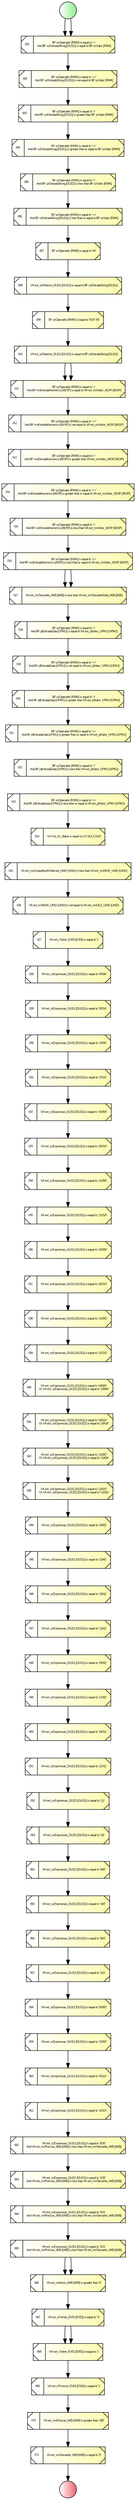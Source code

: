 digraph R {
    nodeini [
            shape=circle,
            style="filled",
            fillcolor="white:lightgreen",
            label=""
            ]
    node001 [
            fontname="Arial",
            fontsize=6,
            shape=record,
            style="diagonals,filled",
            fillcolor="white:#fbfbb1"
            label="001|{BF szOperador [RMK] is equal to '='\nAnd BF szEntradaString [DL011] is equal to BF szValor [RMK]}"
            ]
    node002 [
            fontname="Arial",
            fontsize=6,
            shape=record,
            style="diagonals,filled",
            fillcolor="white:#fbfbb1"
            label="002|{BF szOperador [RMK] is equal to '\<\>'\nAnd BF szEntradaString [DL011] is not equal to BF szValor [RMK]}"
            ]
    node003 [
            fontname="Arial",
            fontsize=6,
            shape=record,
            style="diagonals,filled",
            fillcolor="white:#fbfbb1"
            label="003|{BF szOperador [RMK] is equal to '\>'\nAnd BF szEntradaString [DL011] is greater than BF szValor [RMK]}"
            ]
    node004 [
            fontname="Arial",
            fontsize=6,
            shape=record,
            style="diagonals,filled",
            fillcolor="white:#fbfbb1"
            label="004|{BF szOperador [RMK] is equal to '\>='\nAnd BF szEntradaString [DL011] is greater than or equal to BF szValor [RMK]}"
            ]
    node005 [
            fontname="Arial",
            fontsize=6,
            shape=record,
            style="diagonals,filled",
            fillcolor="white:#fbfbb1"
            label="005|{BF szOperador [RMK] is equal to '\<'\nAnd BF szEntradaString [DL011] is less than BF szValor [RMK]}"
            ]
    node006 [
            fontname="Arial",
            fontsize=6,
            shape=record,
            style="diagonals,filled",
            fillcolor="white:#fbfbb1"
            label="006|{BF szOperador [RMK] is equal to '\<='\nAnd BF szEntradaString [DL011] is less than or equal to BF szValor [RMK]}"
            ]
    node007 [
            fontname="Arial",
            fontsize=6,
            shape=record,
            style="diagonals,filled",
            fillcolor="white:#fbfbb1"
            label="007|{BF szOperador [RMK] is equal to 'IN'}"
            ]
    node008 [
            fontname="Arial",
            fontsize=6,
            shape=record,
            style="diagonals,filled",
            fillcolor="white:#fbfbb1"
            label="008|{VA evt_szRetorno_DL011 [DL011] is equal to BF szEntradaString [DL011]}"
            ]
    node009 [
            fontname="Arial",
            fontsize=6,
            shape=record,
            style="diagonals,filled",
            fillcolor="white:#fbfbb1"
            label="009|{BF szOperador [RMK] is equal to 'NOT IN'}"
            ]
    node010 [
            fontname="Arial",
            fontsize=6,
            shape=record,
            style="diagonals,filled",
            fillcolor="white:#fbfbb1"
            label="010|{VA evt_szRetorno_DL011 [DL011] is equal to BF szEntradaString [DL011]}"
            ]
    node011 [
            fontname="Arial",
            fontsize=6,
            shape=record,
            style="diagonals,filled",
            fillcolor="white:#fbfbb1"
            label="011|{BF szOperador [RMK] is equal to '='\nAnd BF mnEntradaNumerico [AEXP] is equal to VA evt_mnValor_AEXP [AEXP]}"
            ]
    node012 [
            fontname="Arial",
            fontsize=6,
            shape=record,
            style="diagonals,filled",
            fillcolor="white:#fbfbb1"
            label="012|{BF szOperador [RMK] is equal to '\<\>'\nAnd BF mnEntradaNumerico [AEXP] is not equal to VA evt_mnValor_AEXP [AEXP]}"
            ]
    node013 [
            fontname="Arial",
            fontsize=6,
            shape=record,
            style="diagonals,filled",
            fillcolor="white:#fbfbb1"
            label="013|{BF szOperador [RMK] is equal to '\>'\nAnd BF mnEntradaNumerico [AEXP] is greater than VA evt_mnValor_AEXP [AEXP]}"
            ]
    node014 [
            fontname="Arial",
            fontsize=6,
            shape=record,
            style="diagonals,filled",
            fillcolor="white:#fbfbb1"
            label="014|{BF szOperador [RMK] is equal to '\>='\nAnd BF mnEntradaNumerico [AEXP] is greater than or equal to VA evt_mnValor_AEXP [AEXP]}"
            ]
    node015 [
            fontname="Arial",
            fontsize=6,
            shape=record,
            style="diagonals,filled",
            fillcolor="white:#fbfbb1"
            label="015|{BF szOperador [RMK] is equal to '\<'\nAnd BF mnEntradaNumerico [AEXP] is less than VA evt_mnValor_AEXP [AEXP]}"
            ]
    node016 [
            fontname="Arial",
            fontsize=6,
            shape=record,
            style="diagonals,filled",
            fillcolor="white:#fbfbb1"
            label="016|{BF szOperador [RMK] is equal to '\<='\nAnd BF mnEntradaNumerico [AEXP] is less than or equal to VA evt_mnValor_AEXP [AEXP]}"
            ]
    node017 [
            fontname="Arial",
            fontsize=6,
            shape=record,
            style="diagonals,filled",
            fillcolor="white:#fbfbb1"
            label="017|{VA evt_mnTamanho_IA05 [IA05] is less than VA evt_mnTamanhoData_IA05 [IA05]}"
            ]
    node018 [
            fontname="Arial",
            fontsize=6,
            shape=record,
            style="diagonals,filled",
            fillcolor="white:#fbfbb1"
            label="018|{BF szOperador [RMK] is equal to '='\nAnd BF jdEntradaData [UPMJ] is equal to VA evt_jdValor_UPMJ [UPMJ]}"
            ]
    node019 [
            fontname="Arial",
            fontsize=6,
            shape=record,
            style="diagonals,filled",
            fillcolor="white:#fbfbb1"
            label="019|{BF szOperador [RMK] is equal to '\<\>'\nAnd BF jdEntradaData [UPMJ] is not equal to VA evt_jdValor_UPMJ [UPMJ]}"
            ]
    node020 [
            fontname="Arial",
            fontsize=6,
            shape=record,
            style="diagonals,filled",
            fillcolor="white:#fbfbb1"
            label="020|{BF szOperador [RMK] is equal to '\>'\nAnd BF jdEntradaData [UPMJ] is greater than VA evt_jdValor_UPMJ [UPMJ]}"
            ]
    node021 [
            fontname="Arial",
            fontsize=6,
            shape=record,
            style="diagonals,filled",
            fillcolor="white:#fbfbb1"
            label="021|{BF szOperador [RMK] is equal to '\>='\nAnd BF jdEntradaData [UPMJ] is greater than or equal to VA evt_jdValor_UPMJ [UPMJ]}"
            ]
    node022 [
            fontname="Arial",
            fontsize=6,
            shape=record,
            style="diagonals,filled",
            fillcolor="white:#fbfbb1"
            label="022|{BF szOperador [RMK] is equal to '\<'\nAnd BF jdEntradaData [UPMJ] is less than VA evt_jdValor_UPMJ [UPMJ]}"
            ]
    node023 [
            fontname="Arial",
            fontsize=6,
            shape=record,
            style="diagonals,filled",
            fillcolor="white:#fbfbb1"
            label="023|{BF szOperador [RMK] is equal to '\<='\nAnd BF jdEntradaData [UPMJ] is less than or equal to VA evt_jdValor_UPMJ [UPMJ]}"
            ]
    node024 [
            fontname="Arial",
            fontsize=6,
            shape=record,
            style="diagonals,filled",
            fillcolor="white:#fbfbb1"
            label="024|{SV File_IO_Status is equal to CO SUCCESS}"
            ]
    node025 [
            fontname="Arial",
            fontsize=6,
            shape=record,
            style="diagonals,filled",
            fillcolor="white:#fbfbb1"
            label="025|{VA evt_mnUniqueKeyIDInternal_UKID [UKID] is less than VA evt_mnNEW_UKID [UKID]}"
            ]
    node026 [
            fontname="Arial",
            fontsize=6,
            shape=record,
            style="diagonals,filled",
            fillcolor="white:#fbfbb1"
            label="026|{VA evt_mnNEW_UKID [UKID] is not equal to VA evt_mnOLD_UKID [UKID]}"
            ]
    node027 [
            fontname="Arial",
            fontsize=6,
            shape=record,
            style="diagonals,filled",
            fillcolor="white:#fbfbb1"
            label="027|{VA evt_cToken_EV01 [EV01] is equal to '('}"
            ]
    node028 [
            fontname="Arial",
            fontsize=6,
            shape=record,
            style="diagonals,filled",
            fillcolor="white:#fbfbb1"
            label="028|{VA evt_szExpressao_DL011 [DL011] is equal to '0O0A'}"
            ]
    node029 [
            fontname="Arial",
            fontsize=6,
            shape=record,
            style="diagonals,filled",
            fillcolor="white:#fbfbb1"
            label="029|{VA evt_szExpressao_DL011 [DL011] is equal to '0O1A'}"
            ]
    node030 [
            fontname="Arial",
            fontsize=6,
            shape=record,
            style="diagonals,filled",
            fillcolor="white:#fbfbb1"
            label="030|{VA evt_szExpressao_DL011 [DL011] is equal to '1O0A'}"
            ]
    node031 [
            fontname="Arial",
            fontsize=6,
            shape=record,
            style="diagonals,filled",
            fillcolor="white:#fbfbb1"
            label="031|{VA evt_szExpressao_DL011 [DL011] is equal to '1O1A'}"
            ]
    node032 [
            fontname="Arial",
            fontsize=6,
            shape=record,
            style="diagonals,filled",
            fillcolor="white:#fbfbb1"
            label="032|{VA evt_szExpressao_DL011 [DL011] is equal to '(0O0A'}"
            ]
    node033 [
            fontname="Arial",
            fontsize=6,
            shape=record,
            style="diagonals,filled",
            fillcolor="white:#fbfbb1"
            label="033|{VA evt_szExpressao_DL011 [DL011] is equal to '(0O1A'}"
            ]
    node034 [
            fontname="Arial",
            fontsize=6,
            shape=record,
            style="diagonals,filled",
            fillcolor="white:#fbfbb1"
            label="034|{VA evt_szExpressao_DL011 [DL011] is equal to '(1O0A'}"
            ]
    node035 [
            fontname="Arial",
            fontsize=6,
            shape=record,
            style="diagonals,filled",
            fillcolor="white:#fbfbb1"
            label="035|{VA evt_szExpressao_DL011 [DL011] is equal to '(1O1A'}"
            ]
    node036 [
            fontname="Arial",
            fontsize=6,
            shape=record,
            style="diagonals,filled",
            fillcolor="white:#fbfbb1"
            label="036|{VA evt_szExpressao_DL011 [DL011] is equal to '(0O0O'}"
            ]
    node037 [
            fontname="Arial",
            fontsize=6,
            shape=record,
            style="diagonals,filled",
            fillcolor="white:#fbfbb1"
            label="037|{VA evt_szExpressao_DL011 [DL011] is equal to '(0O1O'}"
            ]
    node038 [
            fontname="Arial",
            fontsize=6,
            shape=record,
            style="diagonals,filled",
            fillcolor="white:#fbfbb1"
            label="038|{VA evt_szExpressao_DL011 [DL011] is equal to '(1O0O'}"
            ]
    node039 [
            fontname="Arial",
            fontsize=6,
            shape=record,
            style="diagonals,filled",
            fillcolor="white:#fbfbb1"
            label="039|{VA evt_szExpressao_DL011 [DL011] is equal to '(1O1O'}"
            ]
    node040 [
            fontname="Arial",
            fontsize=6,
            shape=record,
            style="diagonals,filled",
            fillcolor="white:#fbfbb1"
            label="040|{VA evt_szExpressao_DL011 [DL011] is equal to '(0A0O'\nOr VA evt_szExpressao_DL011 [DL011] is equal to '(0A0A'}"
            ]
    node041 [
            fontname="Arial",
            fontsize=6,
            shape=record,
            style="diagonals,filled",
            fillcolor="white:#fbfbb1"
            label="041|{VA evt_szExpressao_DL011 [DL011] is equal to '(0A1O'\nOr VA evt_szExpressao_DL011 [DL011] is equal to '(0A1A'}"
            ]
    node042 [
            fontname="Arial",
            fontsize=6,
            shape=record,
            style="diagonals,filled",
            fillcolor="white:#fbfbb1"
            label="042|{VA evt_szExpressao_DL011 [DL011] is equal to '(1A0O'\nOr VA evt_szExpressao_DL011 [DL011] is equal to '(1A0A'}"
            ]
    node043 [
            fontname="Arial",
            fontsize=6,
            shape=record,
            style="diagonals,filled",
            fillcolor="white:#fbfbb1"
            label="043|{VA evt_szExpressao_DL011 [DL011] is equal to '(1A1O'\nOr VA evt_szExpressao_DL011 [DL011] is equal to '(1A1A'}"
            ]
    node044 [
            fontname="Arial",
            fontsize=6,
            shape=record,
            style="diagonals,filled",
            fillcolor="white:#fbfbb1"
            label="044|{VA evt_szExpressao_DL011 [DL011] is equal to '(0A0)'}"
            ]
    node045 [
            fontname="Arial",
            fontsize=6,
            shape=record,
            style="diagonals,filled",
            fillcolor="white:#fbfbb1"
            label="045|{VA evt_szExpressao_DL011 [DL011] is equal to '(1A0)'}"
            ]
    node046 [
            fontname="Arial",
            fontsize=6,
            shape=record,
            style="diagonals,filled",
            fillcolor="white:#fbfbb1"
            label="046|{VA evt_szExpressao_DL011 [DL011] is equal to '(0A1)'}"
            ]
    node047 [
            fontname="Arial",
            fontsize=6,
            shape=record,
            style="diagonals,filled",
            fillcolor="white:#fbfbb1"
            label="047|{VA evt_szExpressao_DL011 [DL011] is equal to '(1A1)'}"
            ]
    node048 [
            fontname="Arial",
            fontsize=6,
            shape=record,
            style="diagonals,filled",
            fillcolor="white:#fbfbb1"
            label="048|{VA evt_szExpressao_DL011 [DL011] is equal to '(0O0)'}"
            ]
    node049 [
            fontname="Arial",
            fontsize=6,
            shape=record,
            style="diagonals,filled",
            fillcolor="white:#fbfbb1"
            label="049|{VA evt_szExpressao_DL011 [DL011] is equal to '(1O0)'}"
            ]
    node050 [
            fontname="Arial",
            fontsize=6,
            shape=record,
            style="diagonals,filled",
            fillcolor="white:#fbfbb1"
            label="050|{VA evt_szExpressao_DL011 [DL011] is equal to '(0O1)'}"
            ]
    node051 [
            fontname="Arial",
            fontsize=6,
            shape=record,
            style="diagonals,filled",
            fillcolor="white:#fbfbb1"
            label="051|{VA evt_szExpressao_DL011 [DL011] is equal to '(1O1)'}"
            ]
    node052 [
            fontname="Arial",
            fontsize=6,
            shape=record,
            style="diagonals,filled",
            fillcolor="white:#fbfbb1"
            label="052|{VA evt_szExpressao_DL011 [DL011] is equal to '(1)'}"
            ]
    node053 [
            fontname="Arial",
            fontsize=6,
            shape=record,
            style="diagonals,filled",
            fillcolor="white:#fbfbb1"
            label="053|{VA evt_szExpressao_DL011 [DL011] is equal to '(0)'}"
            ]
    node054 [
            fontname="Arial",
            fontsize=6,
            shape=record,
            style="diagonals,filled",
            fillcolor="white:#fbfbb1"
            label="054|{VA evt_szExpressao_DL011 [DL011] is equal to '0A0'}"
            ]
    node055 [
            fontname="Arial",
            fontsize=6,
            shape=record,
            style="diagonals,filled",
            fillcolor="white:#fbfbb1"
            label="055|{VA evt_szExpressao_DL011 [DL011] is equal to '1A0'}"
            ]
    node056 [
            fontname="Arial",
            fontsize=6,
            shape=record,
            style="diagonals,filled",
            fillcolor="white:#fbfbb1"
            label="056|{VA evt_szExpressao_DL011 [DL011] is equal to '0A1'}"
            ]
    node057 [
            fontname="Arial",
            fontsize=6,
            shape=record,
            style="diagonals,filled",
            fillcolor="white:#fbfbb1"
            label="057|{VA evt_szExpressao_DL011 [DL011] is equal to '1A1'}"
            ]
    node058 [
            fontname="Arial",
            fontsize=6,
            shape=record,
            style="diagonals,filled",
            fillcolor="white:#fbfbb1"
            label="058|{VA evt_szExpressao_DL011 [DL011] is equal to '0O0O'}"
            ]
    node059 [
            fontname="Arial",
            fontsize=6,
            shape=record,
            style="diagonals,filled",
            fillcolor="white:#fbfbb1"
            label="059|{VA evt_szExpressao_DL011 [DL011] is equal to '1O0O'}"
            ]
    node060 [
            fontname="Arial",
            fontsize=6,
            shape=record,
            style="diagonals,filled",
            fillcolor="white:#fbfbb1"
            label="060|{VA evt_szExpressao_DL011 [DL011] is equal to '0O1O'}"
            ]
    node061 [
            fontname="Arial",
            fontsize=6,
            shape=record,
            style="diagonals,filled",
            fillcolor="white:#fbfbb1"
            label="061|{VA evt_szExpressao_DL011 [DL011] is equal to '1O1O'}"
            ]
    node062 [
            fontname="Arial",
            fontsize=6,
            shape=record,
            style="diagonals,filled",
            fillcolor="white:#fbfbb1"
            label="062|{VA evt_szExpressao_DL011 [DL011] is equal to '0O0'\nAnd VA evt_mnPosicao_IA05 [IA05] is less than VA evt_mnTamanho_IA05 [IA05]}"
            ]
    node063 [
            fontname="Arial",
            fontsize=6,
            shape=record,
            style="diagonals,filled",
            fillcolor="white:#fbfbb1"
            label="063|{VA evt_szExpressao_DL011 [DL011] is equal to '1O0'\nAnd VA evt_mnPosicao_IA05 [IA05] is less than VA evt_mnTamanho_IA05 [IA05]}"
            ]
    node064 [
            fontname="Arial",
            fontsize=6,
            shape=record,
            style="diagonals,filled",
            fillcolor="white:#fbfbb1"
            label="064|{VA evt_szExpressao_DL011 [DL011] is equal to '0O1'\nAnd VA evt_mnPosicao_IA05 [IA05] is less than VA evt_mnTamanho_IA05 [IA05]}"
            ]
    node065 [
            fontname="Arial",
            fontsize=6,
            shape=record,
            style="diagonals,filled",
            fillcolor="white:#fbfbb1"
            label="065|{VA evt_szExpressao_DL011 [DL011] is equal to '1O1'\nAnd VA evt_mnPosicao_IA05 [IA05] is less than VA evt_mnTamanho_IA05 [IA05]}"
            ]
    node066 [
            fontname="Arial",
            fontsize=6,
            shape=record,
            style="diagonals,filled",
            fillcolor="white:#fbfbb1"
            label="066|{VA evt_mnInicio_IA05 [IA05] is greater than '0'}"
            ]
    node067 [
            fontname="Arial",
            fontsize=6,
            shape=record,
            style="diagonals,filled",
            fillcolor="white:#fbfbb1"
            label="067|{VA evt_cFechar_EV01 [EV01] is equal to 'S'}"
            ]
    node068 [
            fontname="Arial",
            fontsize=6,
            shape=record,
            style="diagonals,filled",
            fillcolor="white:#fbfbb1"
            label="068|{VA evt_cToken_EV01 [EV01] is equal to ')'}"
            ]
    node069 [
            fontname="Arial",
            fontsize=6,
            shape=record,
            style="diagonals,filled",
            fillcolor="white:#fbfbb1"
            label="069|{VA evt_cProximo_EV01 [EV01] is equal to ')'}"
            ]
    node070 [
            fontname="Arial",
            fontsize=6,
            shape=record,
            style="diagonals,filled",
            fillcolor="white:#fbfbb1"
            label="070|{VA evt_mnPosicao_IA05 [IA05] is greater than '100'}"
            ]
    node071 [
            fontname="Arial",
            fontsize=6,
            shape=record,
            style="diagonals,filled",
            fillcolor="white:#fbfbb1"
            label="071|{VA evt_mnTamanho_IA05 [IA05] is equal to '0'}"
            ]
    nodefin [
            shape=circle,
            style="filled",
            fillcolor="white:#ee636e",
            label=""
            ]

    node071 -> nodefin
    node070 -> node071
    node069 -> node070
    node068 -> node069
    node067 -> node068
    node067 -> node068
    node066 -> node067
    node065 -> node066
    node065 -> node066
    node064 -> node065
    node063 -> node064
    node062 -> node063
    node061 -> node062
    node060 -> node061
    node059 -> node060
    node058 -> node059
    node057 -> node058
    node056 -> node057
    node055 -> node056
    node054 -> node055
    node053 -> node054
    node052 -> node053
    node051 -> node052
    node050 -> node051
    node049 -> node050
    node048 -> node049
    node047 -> node048
    node046 -> node047
    node045 -> node046
    node044 -> node045
    node043 -> node044
    node042 -> node043
    node041 -> node042
    node040 -> node041
    node039 -> node040
    node038 -> node039
    node037 -> node038
    node036 -> node037
    node035 -> node036
    node034 -> node035
    node033 -> node034
    node032 -> node033
    node031 -> node032
    node030 -> node031
    node029 -> node030
    node028 -> node029
    node027 -> node028
    node026 -> node027
    node025 -> node026
    node024 -> node025
    node023 -> node024
    node022 -> node023
    node021 -> node022
    node020 -> node021
    node019 -> node020
    node018 -> node019
    node017 -> node018
    node016 -> node017
    node016 -> node017
    node015 -> node016
    node014 -> node015
    node013 -> node014
    node012 -> node013
    node011 -> node012
    node010 -> node011
    node010 -> node011
    node009 -> node010
    node008 -> node009
    node007 -> node008
    node006 -> node007
    node005 -> node006
    node004 -> node005
    node003 -> node004
    node002 -> node003
    node001 -> node002
    nodeini -> node001
    nodeini -> node001
}